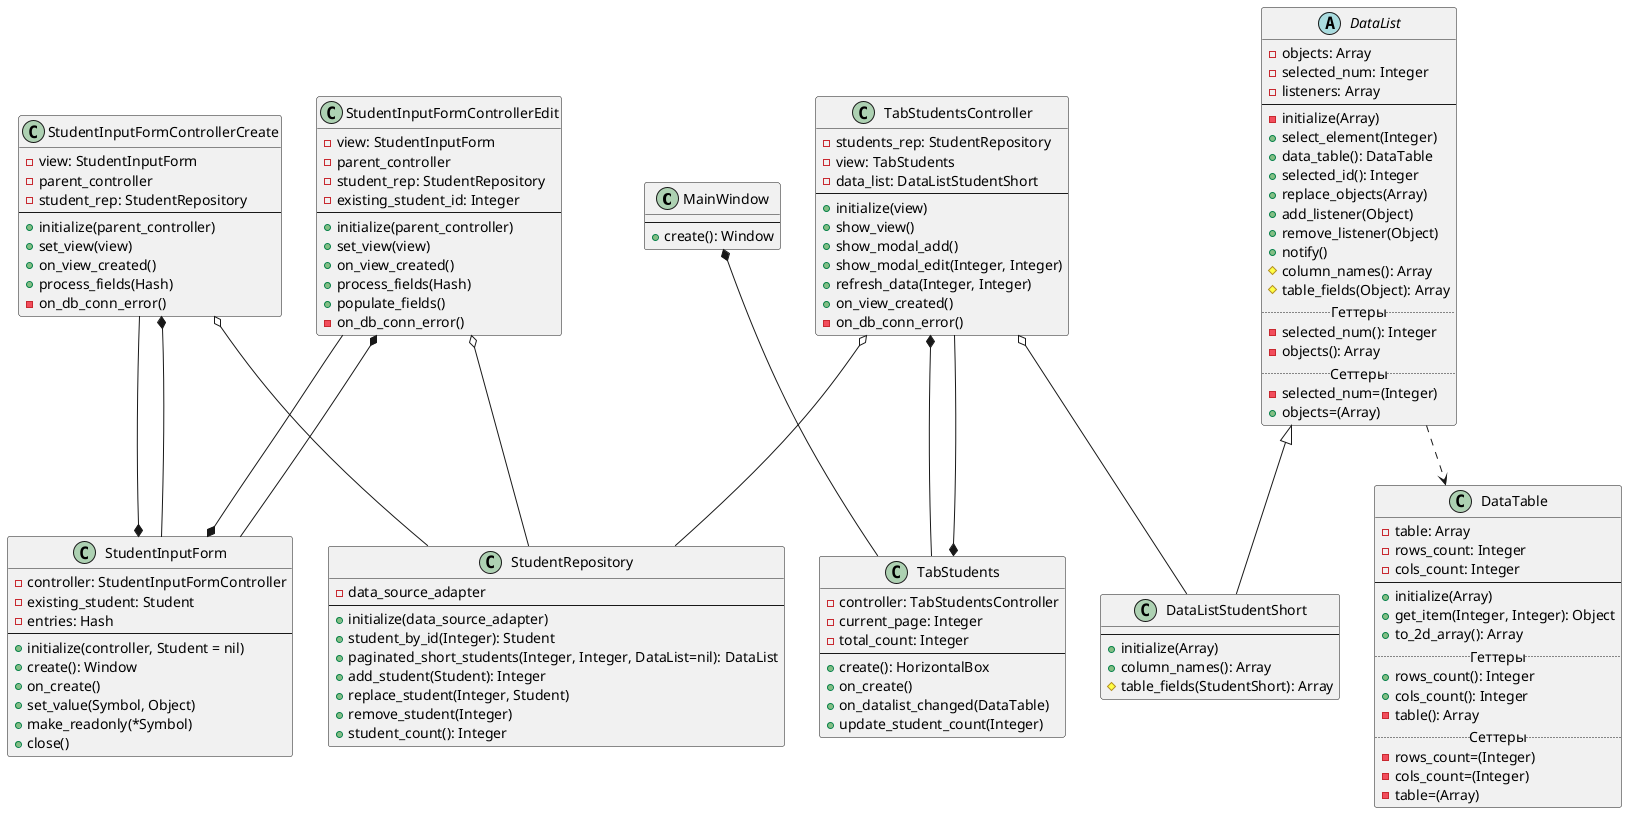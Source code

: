 @startuml
'https://plantuml.com/class-diagram

MainWindow *-- TabStudents
TabStudents *-- TabStudentsController
TabStudentsController *-- TabStudents
DataList ..> DataTable
TabStudentsController o-- DataListStudentShort
TabStudentsController o-- StudentRepository

StudentInputForm *-u- StudentInputFormControllerCreate
StudentInputFormControllerCreate *-- StudentInputForm
StudentInputFormControllerCreate o-- StudentRepository

StudentInputForm *-u- StudentInputFormControllerEdit
StudentInputFormControllerEdit *-- StudentInputForm
StudentInputFormControllerEdit o-- StudentRepository

class MainWindow {
    --
    +create(): Window
}

class TabStudents {
    -controller: TabStudentsController
    -current_page: Integer
    -total_count: Integer
    --
    +create(): HorizontalBox
    +on_create()
    +on_datalist_changed(DataTable)
    +update_student_count(Integer)
}

class TabStudentsController {
    -students_rep: StudentRepository
    -view: TabStudents
    -data_list: DataListStudentShort
    --
    +initialize(view)
    +show_view()
    +show_modal_add()
    +show_modal_edit(Integer, Integer)
    +refresh_data(Integer, Integer)
    +on_view_created()
    -on_db_conn_error()
}

class StudentInputForm {
    -controller: StudentInputFormController
    -existing_student: Student
    -entries: Hash
    --
    +initialize(controller, Student = nil)
    +create(): Window
    +on_create()
    +set_value(Symbol, Object)
    +make_readonly(*Symbol)
    +close()
}

class StudentInputFormControllerCreate {
    -view: StudentInputForm
    -parent_controller
    -student_rep: StudentRepository
    --
    +initialize(parent_controller)
    +set_view(view)
    +on_view_created()
    +process_fields(Hash)
    -on_db_conn_error()
}

class StudentInputFormControllerEdit {
    -view: StudentInputForm
    -parent_controller
    -student_rep: StudentRepository
    -existing_student_id: Integer
    --
    +initialize(parent_controller)
    +set_view(view)
    +on_view_created()
    +process_fields(Hash)
    +populate_fields()
    -on_db_conn_error()
}

class DataTable {
    -table: Array
    -rows_count: Integer
    -cols_count: Integer
    --
    +initialize(Array)
    +get_item(Integer, Integer): Object
    +to_2d_array(): Array
    .. Геттеры ..
    +rows_count(): Integer
    +cols_count(): Integer
    -table(): Array
    .. Сеттеры ..
    -rows_count=(Integer)
    -cols_count=(Integer)
    -table=(Array)
}

abstract class DataList {
    -objects: Array
    -selected_num: Integer
    -listeners: Array
    --
    -initialize(Array)
    +select_element(Integer)
    +data_table(): DataTable
    +selected_id(): Integer
    +replace_objects(Array)
    +add_listener(Object)
    +remove_listener(Object)
    +notify()
    #column_names(): Array
    #table_fields(Object): Array
    .. Геттеры ..
    -selected_num(): Integer
    -objects(): Array
    .. Сеттеры ..
    -selected_num=(Integer)
    +objects=(Array)
}

class DataListStudentShort extends DataList {
    --
    +initialize(Array)
    +column_names(): Array
    #table_fields(StudentShort): Array
}

class StudentRepository {
    -data_source_adapter
    --
    +initialize(data_source_adapter)
    +student_by_id(Integer): Student
    +paginated_short_students(Integer, Integer, DataList=nil): DataList
    +add_student(Student): Integer
    +replace_student(Integer, Student)
    +remove_student(Integer)
    +student_count(): Integer
}
@enduml